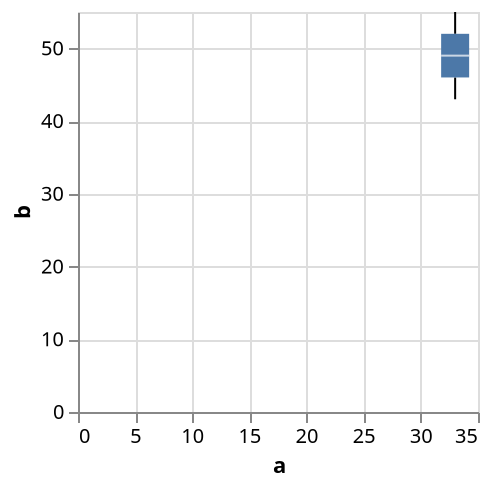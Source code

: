 {
  "$schema": "https://vega.github.io/schema/vega/v5.json",
  "background": "white",
  "padding": 5,
  "width": 200,
  "height": 200,
  "style": "cell",
  "data": [
    {
      "name": "source_0",
      "values": [
        {"a": "null", "b": 28},
        {"a": 33, "b": 55},
        {"a": 33, "b": 43},
        {"a": "null", "b": 91},
        {"a": "null", "b": 81},
        {"a": "null", "b": 53}
      ]
    },
    {
      "name": "data_1",
      "source": "source_0",
      "transform": [
        {
          "type": "joinaggregate",
          "as": ["lower_box_b", "upper_box_b"],
          "ops": ["q1", "q3"],
          "fields": ["b", "b"],
          "groupby": ["a"]
        }
      ]
    },
    {
      "name": "data_2",
      "source": "data_1",
      "transform": [
        {
          "type": "filter",
          "expr": "(datum[\"b\"] < datum[\"lower_box_b\"] - 1.5 * (datum[\"upper_box_b\"] - datum[\"lower_box_b\"])) || (datum[\"b\"] > datum[\"upper_box_b\"] + 1.5 * (datum[\"upper_box_b\"] - datum[\"lower_box_b\"]))"
        },
        {
          "type": "filter",
          "expr": "isValid(datum[\"a\"]) && isFinite(+datum[\"a\"]) && isValid(datum[\"b\"]) && isFinite(+datum[\"b\"])"
        }
      ]
    },
    {
      "name": "data_3",
      "source": "data_1",
      "transform": [
        {
          "type": "filter",
          "expr": "(datum[\"lower_box_b\"] - 1.5 * (datum[\"upper_box_b\"] - datum[\"lower_box_b\"]) <= datum[\"b\"]) && (datum[\"b\"] <= datum[\"upper_box_b\"] + 1.5 * (datum[\"upper_box_b\"] - datum[\"lower_box_b\"]))"
        },
        {
          "type": "aggregate",
          "groupby": ["a"],
          "ops": ["min", "max", "min", "max"],
          "fields": ["b", "b", "lower_box_b", "upper_box_b"],
          "as": [
            "lower_whisker_b",
            "upper_whisker_b",
            "lower_box_b",
            "upper_box_b"
          ]
        }
      ]
    },
    {
      "name": "data_4",
      "source": "data_3",
      "transform": [
        {
          "type": "filter",
          "expr": "isValid(datum[\"a\"]) && isFinite(+datum[\"a\"]) && isValid(datum[\"lower_whisker_b\"]) && isFinite(+datum[\"lower_whisker_b\"])"
        }
      ]
    },
    {
      "name": "data_5",
      "source": "data_3",
      "transform": [
        {
          "type": "filter",
          "expr": "isValid(datum[\"a\"]) && isFinite(+datum[\"a\"]) && isValid(datum[\"upper_box_b\"]) && isFinite(+datum[\"upper_box_b\"])"
        }
      ]
    },
    {
      "name": "data_6",
      "source": "source_0",
      "transform": [
        {
          "type": "aggregate",
          "groupby": ["a"],
          "ops": ["q1", "q3", "median", "min", "max"],
          "fields": ["b", "b", "b", "b", "b"],
          "as": ["lower_box_b", "upper_box_b", "mid_box_b", "min_b", "max_b"]
        }
      ]
    },
    {
      "name": "data_7",
      "source": "data_6",
      "transform": [
        {
          "type": "filter",
          "expr": "isValid(datum[\"a\"]) && isFinite(+datum[\"a\"]) && isValid(datum[\"lower_box_b\"]) && isFinite(+datum[\"lower_box_b\"])"
        }
      ]
    },
    {
      "name": "data_8",
      "source": "data_6",
      "transform": [
        {
          "type": "filter",
          "expr": "isValid(datum[\"a\"]) && isFinite(+datum[\"a\"]) && isValid(datum[\"mid_box_b\"]) && isFinite(+datum[\"mid_box_b\"])"
        }
      ]
    }
  ],
  "marks": [
    {
      "name": "layer_0_layer_0_marks",
      "type": "symbol",
      "style": ["point", "boxplot-outliers"],
      "from": {"data": "data_2"},
      "encode": {
        "update": {
          "opacity": {"value": 0.7},
          "fill": {"value": "transparent"},
          "stroke": {"value": "#4c78a8"},
          "ariaRoleDescription": {"value": "point"},
          "description": {
            "signal": "\"a: \" + (!isValid(datum[\"a\"]) || !isFinite(+datum[\"a\"]) ? \"\" + datum[\"a\"] : format(datum[\"a\"], \"\")) + \"; b: \" + (!isValid(datum[\"b\"]) || !isFinite(+datum[\"b\"]) ? \"\" + datum[\"b\"] : format(datum[\"b\"], \"\"))"
          },
          "x": {"scale": "x", "field": "a"},
          "y": {"scale": "y", "field": "b"}
        }
      }
    },
    {
      "name": "layer_0_layer_1_layer_0_marks",
      "type": "rule",
      "style": ["rule", "boxplot-rule"],
      "aria": false,
      "from": {"data": "data_4"},
      "encode": {
        "update": {
          "stroke": {"value": "black"},
          "tooltip": {
            "signal": "{\"Upper Whisker of b\": !isValid(datum[\"upper_whisker_b\"]) || !isFinite(+datum[\"upper_whisker_b\"]) ? \"\" + datum[\"upper_whisker_b\"] : format(datum[\"upper_whisker_b\"], \"\"), \"Lower Whisker of b\": !isValid(datum[\"lower_whisker_b\"]) || !isFinite(+datum[\"lower_whisker_b\"]) ? \"\" + datum[\"lower_whisker_b\"] : format(datum[\"lower_whisker_b\"], \"\"), \"a\": !isValid(datum[\"a\"]) || !isFinite(+datum[\"a\"]) ? \"\" + datum[\"a\"] : format(datum[\"a\"], \"\")}"
          },
          "x": {"scale": "x", "field": "a"},
          "y": {"scale": "y", "field": "lower_whisker_b"},
          "y2": {"scale": "y", "field": "lower_box_b"}
        }
      }
    },
    {
      "name": "layer_0_layer_1_layer_1_marks",
      "type": "rule",
      "style": ["rule", "boxplot-rule"],
      "aria": false,
      "from": {"data": "data_5"},
      "encode": {
        "update": {
          "stroke": {"value": "black"},
          "tooltip": {
            "signal": "{\"Upper Whisker of b\": !isValid(datum[\"upper_whisker_b\"]) || !isFinite(+datum[\"upper_whisker_b\"]) ? \"\" + datum[\"upper_whisker_b\"] : format(datum[\"upper_whisker_b\"], \"\"), \"Lower Whisker of b\": !isValid(datum[\"lower_whisker_b\"]) || !isFinite(+datum[\"lower_whisker_b\"]) ? \"\" + datum[\"lower_whisker_b\"] : format(datum[\"lower_whisker_b\"], \"\"), \"a\": !isValid(datum[\"a\"]) || !isFinite(+datum[\"a\"]) ? \"\" + datum[\"a\"] : format(datum[\"a\"], \"\")}"
          },
          "x": {"scale": "x", "field": "a"},
          "y": {"scale": "y", "field": "upper_box_b"},
          "y2": {"scale": "y", "field": "upper_whisker_b"}
        }
      }
    },
    {
      "name": "layer_1_layer_0_marks",
      "type": "rect",
      "style": ["bar", "boxplot-box"],
      "from": {"data": "data_7"},
      "encode": {
        "update": {
          "ariaRoleDescription": {"value": "box"},
          "fill": {"value": "#4c78a8"},
          "tooltip": {
            "signal": "{\"Max of b\": !isValid(datum[\"max_b\"]) || !isFinite(+datum[\"max_b\"]) ? \"\" + datum[\"max_b\"] : format(datum[\"max_b\"], \"\"), \"Q3 of b\": !isValid(datum[\"upper_box_b\"]) || !isFinite(+datum[\"upper_box_b\"]) ? \"\" + datum[\"upper_box_b\"] : format(datum[\"upper_box_b\"], \"\"), \"Median of b\": !isValid(datum[\"mid_box_b\"]) || !isFinite(+datum[\"mid_box_b\"]) ? \"\" + datum[\"mid_box_b\"] : format(datum[\"mid_box_b\"], \"\"), \"Q1 of b\": !isValid(datum[\"lower_box_b\"]) || !isFinite(+datum[\"lower_box_b\"]) ? \"\" + datum[\"lower_box_b\"] : format(datum[\"lower_box_b\"], \"\"), \"Min of b\": !isValid(datum[\"min_b\"]) || !isFinite(+datum[\"min_b\"]) ? \"\" + datum[\"min_b\"] : format(datum[\"min_b\"], \"\"), \"a\": !isValid(datum[\"a\"]) || !isFinite(+datum[\"a\"]) ? \"\" + datum[\"a\"] : format(datum[\"a\"], \"\")}"
          },
          "description": {
            "signal": "\"a: \" + (!isValid(datum[\"a\"]) || !isFinite(+datum[\"a\"]) ? \"\" + datum[\"a\"] : format(datum[\"a\"], \"\")) + \"; b: \" + (!isValid(datum[\"lower_box_b\"]) || !isFinite(+datum[\"lower_box_b\"]) ? \"\" + datum[\"lower_box_b\"] : format(datum[\"lower_box_b\"], \"\")) + \"; upper_box_b: \" + (!isValid(datum[\"upper_box_b\"]) || !isFinite(+datum[\"upper_box_b\"]) ? \"\" + datum[\"upper_box_b\"] : format(datum[\"upper_box_b\"], \"\")) + \"; Max of b: \" + (!isValid(datum[\"max_b\"]) || !isFinite(+datum[\"max_b\"]) ? \"\" + datum[\"max_b\"] : format(datum[\"max_b\"], \"\")) + \"; Q3 of b: \" + (!isValid(datum[\"upper_box_b\"]) || !isFinite(+datum[\"upper_box_b\"]) ? \"\" + datum[\"upper_box_b\"] : format(datum[\"upper_box_b\"], \"\")) + \"; Median of b: \" + (!isValid(datum[\"mid_box_b\"]) || !isFinite(+datum[\"mid_box_b\"]) ? \"\" + datum[\"mid_box_b\"] : format(datum[\"mid_box_b\"], \"\")) + \"; Q1 of b: \" + (!isValid(datum[\"lower_box_b\"]) || !isFinite(+datum[\"lower_box_b\"]) ? \"\" + datum[\"lower_box_b\"] : format(datum[\"lower_box_b\"], \"\")) + \"; Min of b: \" + (!isValid(datum[\"min_b\"]) || !isFinite(+datum[\"min_b\"]) ? \"\" + datum[\"min_b\"] : format(datum[\"min_b\"], \"\"))"
          },
          "xc": {"scale": "x", "field": "a"},
          "width": {"value": 14},
          "y": {"scale": "y", "field": "lower_box_b"},
          "y2": {"scale": "y", "field": "upper_box_b"}
        }
      }
    },
    {
      "name": "layer_1_layer_1_marks",
      "type": "rect",
      "style": ["tick", "boxplot-median"],
      "aria": false,
      "from": {"data": "data_8"},
      "encode": {
        "update": {
          "opacity": {"value": 0.7},
          "fill": [
            {
              "test": "datum['lower_box_b'] >= datum['upper_box_b']",
              "value": "#4c78a8"
            },
            {"value": "white"}
          ],
          "tooltip": {
            "signal": "{\"Max of b\": !isValid(datum[\"max_b\"]) || !isFinite(+datum[\"max_b\"]) ? \"\" + datum[\"max_b\"] : format(datum[\"max_b\"], \"\"), \"Q3 of b\": !isValid(datum[\"upper_box_b\"]) || !isFinite(+datum[\"upper_box_b\"]) ? \"\" + datum[\"upper_box_b\"] : format(datum[\"upper_box_b\"], \"\"), \"Median of b\": !isValid(datum[\"mid_box_b\"]) || !isFinite(+datum[\"mid_box_b\"]) ? \"\" + datum[\"mid_box_b\"] : format(datum[\"mid_box_b\"], \"\"), \"Q1 of b\": !isValid(datum[\"lower_box_b\"]) || !isFinite(+datum[\"lower_box_b\"]) ? \"\" + datum[\"lower_box_b\"] : format(datum[\"lower_box_b\"], \"\"), \"Min of b\": !isValid(datum[\"min_b\"]) || !isFinite(+datum[\"min_b\"]) ? \"\" + datum[\"min_b\"] : format(datum[\"min_b\"], \"\"), \"a\": !isValid(datum[\"a\"]) || !isFinite(+datum[\"a\"]) ? \"\" + datum[\"a\"] : format(datum[\"a\"], \"\")}"
          },
          "xc": {"scale": "x", "field": "a"},
          "yc": {"scale": "y", "field": "mid_box_b"},
          "width": {"value": 14},
          "height": {"value": 1}
        }
      }
    }
  ],
  "scales": [
    {
      "name": "x",
      "type": "linear",
      "domain": {
        "fields": [
          {"data": "data_2", "field": "a"},
          {"data": "data_4", "field": "a"},
          {"data": "data_5", "field": "a"},
          {"data": "data_7", "field": "a"},
          {"data": "data_8", "field": "a"}
        ]
      },
      "range": [0, {"signal": "width"}],
      "nice": true,
      "zero": true,
      "padding": 5
    },
    {
      "name": "y",
      "type": "linear",
      "domain": {
        "fields": [
          {"data": "data_2", "field": "b"},
          {"data": "data_4", "field": "lower_whisker_b"},
          {"data": "data_4", "field": "lower_box_b"},
          {"data": "data_5", "field": "upper_box_b"},
          {"data": "data_5", "field": "upper_whisker_b"},
          {"data": "data_7", "field": "lower_box_b"},
          {"data": "data_7", "field": "upper_box_b"},
          {"data": "data_8", "field": "mid_box_b"}
        ]
      },
      "range": [{"signal": "height"}, 0],
      "nice": true,
      "zero": true
    }
  ],
  "axes": [
    {
      "scale": "x",
      "orient": "bottom",
      "gridScale": "y",
      "grid": true,
      "tickCount": {"signal": "ceil(width/40)"},
      "domain": false,
      "labels": false,
      "aria": false,
      "maxExtent": 0,
      "minExtent": 0,
      "ticks": false,
      "zindex": 0
    },
    {
      "scale": "y",
      "orient": "left",
      "gridScale": "x",
      "grid": true,
      "tickCount": {"signal": "ceil(height/40)"},
      "domain": false,
      "labels": false,
      "aria": false,
      "maxExtent": 0,
      "minExtent": 0,
      "ticks": false,
      "zindex": 0
    },
    {
      "scale": "x",
      "orient": "bottom",
      "grid": false,
      "title": "a",
      "labelAngle": 0,
      "labelBaseline": "top",
      "labelFlush": true,
      "labelOverlap": true,
      "tickCount": {"signal": "ceil(width/40)"},
      "zindex": 0
    },
    {
      "scale": "y",
      "orient": "left",
      "grid": false,
      "title": "b",
      "labelOverlap": true,
      "tickCount": {"signal": "ceil(height/40)"},
      "zindex": 0
    }
  ]
}
